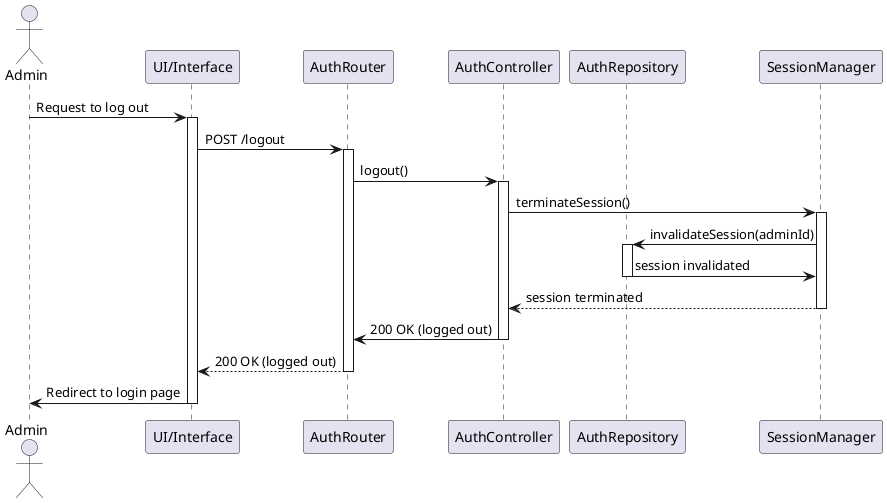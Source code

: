 @startuml
actor Admin
participant "UI/Interface" as UI
participant "AuthRouter" as Router
participant "AuthController" as Controller
participant "AuthRepository" as Repository
participant "SessionManager" as SessionManager

Admin -> UI: Request to log out
activate UI
UI -> Router: POST /logout
activate Router
Router -> Controller: logout()
activate Controller
Controller -> SessionManager: terminateSession()
activate SessionManager

SessionManager -> Repository: invalidateSession(adminId)
activate Repository
Repository -> SessionManager: session invalidated
deactivate Repository

SessionManager --> Controller: session terminated
deactivate SessionManager
Controller -> Router: 200 OK (logged out)
deactivate Controller
Router --> UI: 200 OK (logged out)
deactivate Router
UI -> Admin: Redirect to login page
deactivate UI
@enduml
